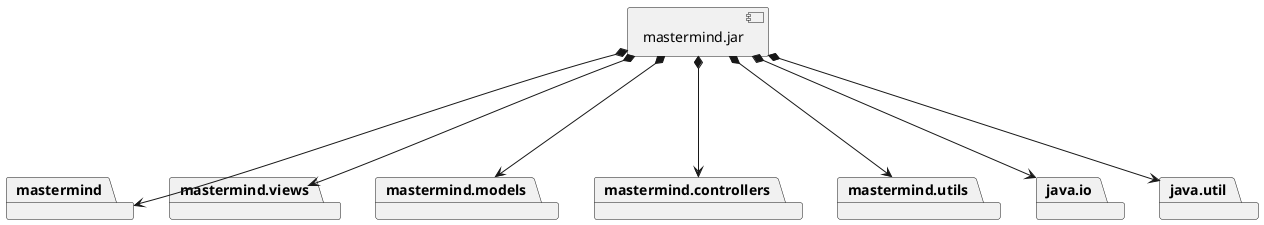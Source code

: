 @startuml

package "  "  as mastermind {
}
package "  "  as mastermind.views {
}
package "  "  as mastermind.models {
}
package "  "  as mastermind.controllers {
}
package "  "  as mastermind.utils {
}
package "  "  as java.io {
}
package "  "  as java.util {
}

[mastermind.jar]
mastermind.jar *---> mastermind
mastermind.jar *---> mastermind.models
mastermind.jar *---> mastermind.views
mastermind.jar *---> mastermind.controllers
mastermind.jar *---> mastermind.utils
mastermind.jar *---> java.io
mastermind.jar *---> java.util

@enduml